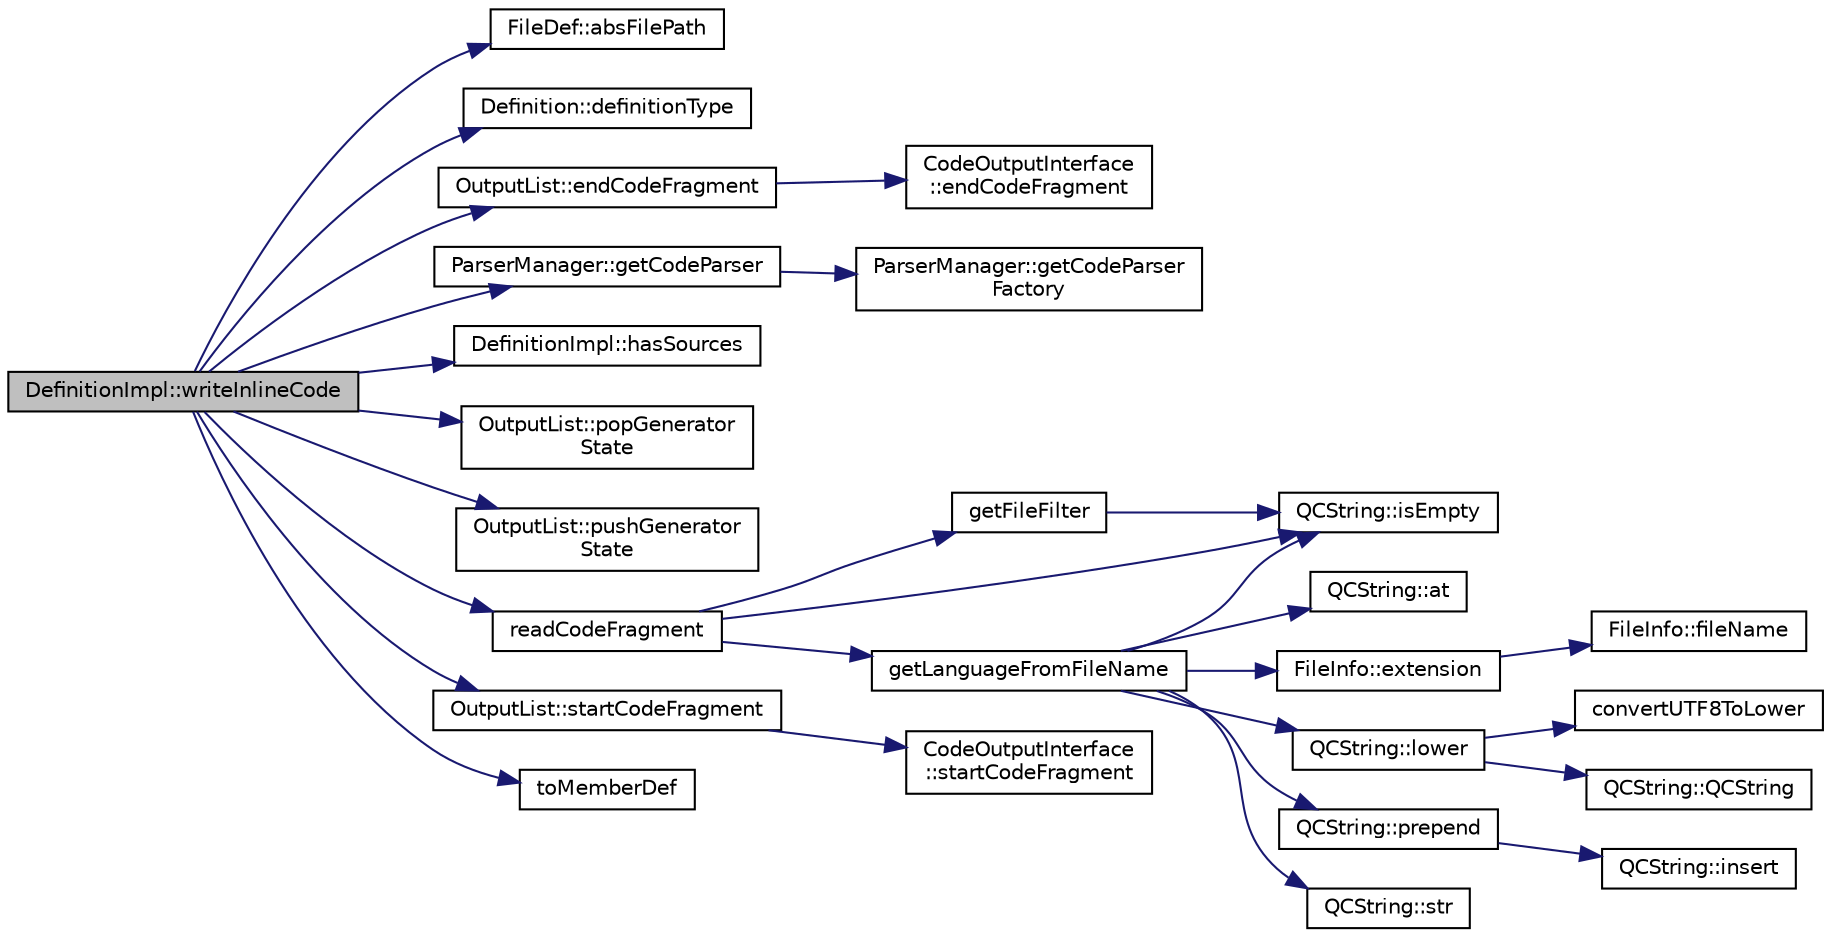 digraph "DefinitionImpl::writeInlineCode"
{
 // LATEX_PDF_SIZE
  edge [fontname="Helvetica",fontsize="10",labelfontname="Helvetica",labelfontsize="10"];
  node [fontname="Helvetica",fontsize="10",shape=record];
  rankdir="LR";
  Node1 [label="DefinitionImpl::writeInlineCode",height=0.2,width=0.4,color="black", fillcolor="grey75", style="filled", fontcolor="black",tooltip=" "];
  Node1 -> Node2 [color="midnightblue",fontsize="10",style="solid",fontname="Helvetica"];
  Node2 [label="FileDef::absFilePath",height=0.2,width=0.4,color="black", fillcolor="white", style="filled",URL="$classFileDef.html#a800e157b3a9d9d68b3961528e60117d9",tooltip=" "];
  Node1 -> Node3 [color="midnightblue",fontsize="10",style="solid",fontname="Helvetica"];
  Node3 [label="Definition::definitionType",height=0.2,width=0.4,color="black", fillcolor="white", style="filled",URL="$classDefinition.html#a526c39074637d4b17a3f67df56d961ff",tooltip=" "];
  Node1 -> Node4 [color="midnightblue",fontsize="10",style="solid",fontname="Helvetica"];
  Node4 [label="OutputList::endCodeFragment",height=0.2,width=0.4,color="black", fillcolor="white", style="filled",URL="$classOutputList.html#a66e38ea1b9e69c4c61f878cabe93f644",tooltip=" "];
  Node4 -> Node5 [color="midnightblue",fontsize="10",style="solid",fontname="Helvetica"];
  Node5 [label="CodeOutputInterface\l::endCodeFragment",height=0.2,width=0.4,color="black", fillcolor="white", style="filled",URL="$classCodeOutputInterface.html#ac9647197ce79f900eacb4c9330728796",tooltip=" "];
  Node1 -> Node6 [color="midnightblue",fontsize="10",style="solid",fontname="Helvetica"];
  Node6 [label="ParserManager::getCodeParser",height=0.2,width=0.4,color="black", fillcolor="white", style="filled",URL="$classParserManager.html#a691952e0c5c944e83d4a6e88117471a6",tooltip=" "];
  Node6 -> Node7 [color="midnightblue",fontsize="10",style="solid",fontname="Helvetica"];
  Node7 [label="ParserManager::getCodeParser\lFactory",height=0.2,width=0.4,color="black", fillcolor="white", style="filled",URL="$classParserManager.html#a8f767ea4b80602eec90e5fa4a5c2b008",tooltip=" "];
  Node1 -> Node8 [color="midnightblue",fontsize="10",style="solid",fontname="Helvetica"];
  Node8 [label="DefinitionImpl::hasSources",height=0.2,width=0.4,color="black", fillcolor="white", style="filled",URL="$classDefinitionImpl.html#ab273d4a84270d662e9b33db843af50a2",tooltip=" "];
  Node1 -> Node9 [color="midnightblue",fontsize="10",style="solid",fontname="Helvetica"];
  Node9 [label="OutputList::popGenerator\lState",height=0.2,width=0.4,color="black", fillcolor="white", style="filled",URL="$classOutputList.html#a94eb1af2ea07425ef1faa539d24adcf8",tooltip=" "];
  Node1 -> Node10 [color="midnightblue",fontsize="10",style="solid",fontname="Helvetica"];
  Node10 [label="OutputList::pushGenerator\lState",height=0.2,width=0.4,color="black", fillcolor="white", style="filled",URL="$classOutputList.html#a885957a64f7d87aefb663c4ec903188f",tooltip=" "];
  Node1 -> Node11 [color="midnightblue",fontsize="10",style="solid",fontname="Helvetica"];
  Node11 [label="readCodeFragment",height=0.2,width=0.4,color="black", fillcolor="white", style="filled",URL="$definition_8cpp.html#a6333b9a697ac8f68f7d18158826461ae",tooltip=" "];
  Node11 -> Node12 [color="midnightblue",fontsize="10",style="solid",fontname="Helvetica"];
  Node12 [label="getFileFilter",height=0.2,width=0.4,color="black", fillcolor="white", style="filled",URL="$util_8cpp.html#ad4426e053bb11589c58bd5c6828817e2",tooltip=" "];
  Node12 -> Node13 [color="midnightblue",fontsize="10",style="solid",fontname="Helvetica"];
  Node13 [label="QCString::isEmpty",height=0.2,width=0.4,color="black", fillcolor="white", style="filled",URL="$classQCString.html#a621c4090d69ad7d05ef8e5234376c3d8",tooltip=" "];
  Node11 -> Node14 [color="midnightblue",fontsize="10",style="solid",fontname="Helvetica"];
  Node14 [label="getLanguageFromFileName",height=0.2,width=0.4,color="black", fillcolor="white", style="filled",URL="$util_8cpp.html#a1b56719a14e986911d90aae56767dd5b",tooltip=" "];
  Node14 -> Node15 [color="midnightblue",fontsize="10",style="solid",fontname="Helvetica"];
  Node15 [label="QCString::at",height=0.2,width=0.4,color="black", fillcolor="white", style="filled",URL="$classQCString.html#a4c8be5d062cc14919b53ff0a3c8f9a4f",tooltip=" "];
  Node14 -> Node16 [color="midnightblue",fontsize="10",style="solid",fontname="Helvetica"];
  Node16 [label="FileInfo::extension",height=0.2,width=0.4,color="black", fillcolor="white", style="filled",URL="$classFileInfo.html#a626f514840802434ae881b02e4a09af9",tooltip=" "];
  Node16 -> Node17 [color="midnightblue",fontsize="10",style="solid",fontname="Helvetica"];
  Node17 [label="FileInfo::fileName",height=0.2,width=0.4,color="black", fillcolor="white", style="filled",URL="$classFileInfo.html#a8ae2069796787d27306bb49bd70e3e3a",tooltip=" "];
  Node14 -> Node13 [color="midnightblue",fontsize="10",style="solid",fontname="Helvetica"];
  Node14 -> Node18 [color="midnightblue",fontsize="10",style="solid",fontname="Helvetica"];
  Node18 [label="QCString::lower",height=0.2,width=0.4,color="black", fillcolor="white", style="filled",URL="$classQCString.html#a33688239622e659cfb469fbd62c9cccb",tooltip=" "];
  Node18 -> Node19 [color="midnightblue",fontsize="10",style="solid",fontname="Helvetica"];
  Node19 [label="convertUTF8ToLower",height=0.2,width=0.4,color="black", fillcolor="white", style="filled",URL="$utf8_8cpp.html#a90000b3876f8ff0fed72d2c31ecdfe11",tooltip=" "];
  Node18 -> Node20 [color="midnightblue",fontsize="10",style="solid",fontname="Helvetica"];
  Node20 [label="QCString::QCString",height=0.2,width=0.4,color="black", fillcolor="white", style="filled",URL="$classQCString.html#ad691e1087cc03e14e00d1147ae0ecab7",tooltip=" "];
  Node14 -> Node21 [color="midnightblue",fontsize="10",style="solid",fontname="Helvetica"];
  Node21 [label="QCString::prepend",height=0.2,width=0.4,color="black", fillcolor="white", style="filled",URL="$classQCString.html#a0a6a8fe99e596b149ee15138fa8dcf0c",tooltip=" "];
  Node21 -> Node22 [color="midnightblue",fontsize="10",style="solid",fontname="Helvetica"];
  Node22 [label="QCString::insert",height=0.2,width=0.4,color="black", fillcolor="white", style="filled",URL="$classQCString.html#ae4e7678c93bacb8b7806597a8520ca54",tooltip=" "];
  Node14 -> Node23 [color="midnightblue",fontsize="10",style="solid",fontname="Helvetica"];
  Node23 [label="QCString::str",height=0.2,width=0.4,color="black", fillcolor="white", style="filled",URL="$classQCString.html#a9824b07232eea418ab3b3e7dc3178eec",tooltip=" "];
  Node11 -> Node13 [color="midnightblue",fontsize="10",style="solid",fontname="Helvetica"];
  Node1 -> Node24 [color="midnightblue",fontsize="10",style="solid",fontname="Helvetica"];
  Node24 [label="OutputList::startCodeFragment",height=0.2,width=0.4,color="black", fillcolor="white", style="filled",URL="$classOutputList.html#ab8048786afa475078680bd2b7583d1cf",tooltip=" "];
  Node24 -> Node25 [color="midnightblue",fontsize="10",style="solid",fontname="Helvetica"];
  Node25 [label="CodeOutputInterface\l::startCodeFragment",height=0.2,width=0.4,color="black", fillcolor="white", style="filled",URL="$classCodeOutputInterface.html#a8bfe3442097c1cba7701050c9a07e559",tooltip=" "];
  Node1 -> Node26 [color="midnightblue",fontsize="10",style="solid",fontname="Helvetica"];
  Node26 [label="toMemberDef",height=0.2,width=0.4,color="black", fillcolor="white", style="filled",URL="$memberdef_8cpp.html#af5b90e1ee6115fc2c7c6ce672c3dd157",tooltip=" "];
}
